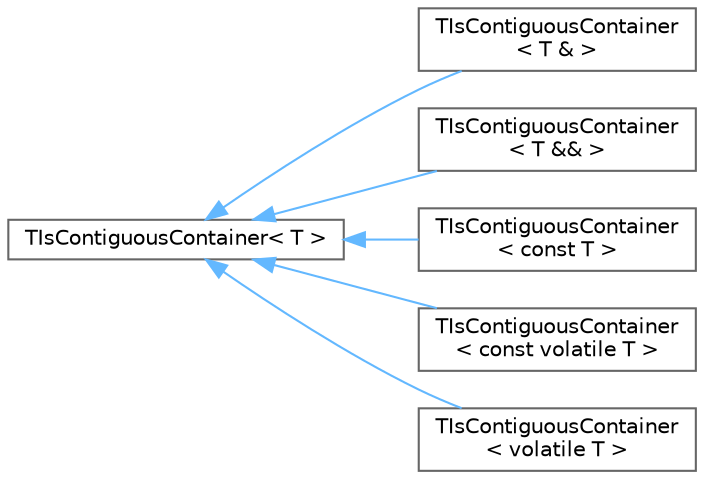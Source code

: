 digraph "Graphical Class Hierarchy"
{
 // INTERACTIVE_SVG=YES
 // LATEX_PDF_SIZE
  bgcolor="transparent";
  edge [fontname=Helvetica,fontsize=10,labelfontname=Helvetica,labelfontsize=10];
  node [fontname=Helvetica,fontsize=10,shape=box,height=0.2,width=0.4];
  rankdir="LR";
  Node0 [id="Node000000",label="TIsContiguousContainer\< T \>",height=0.2,width=0.4,color="grey40", fillcolor="white", style="filled",URL="$d5/dd1/structTIsContiguousContainer.html",tooltip="Traits class which tests if a type is a contiguous container."];
  Node0 -> Node1 [id="edge6363_Node000000_Node000001",dir="back",color="steelblue1",style="solid",tooltip=" "];
  Node1 [id="Node000001",label="TIsContiguousContainer\l\< T & \>",height=0.2,width=0.4,color="grey40", fillcolor="white", style="filled",URL="$d6/dd9/structTIsContiguousContainer_3_01T_01_6_01_4.html",tooltip=" "];
  Node0 -> Node2 [id="edge6364_Node000000_Node000002",dir="back",color="steelblue1",style="solid",tooltip=" "];
  Node2 [id="Node000002",label="TIsContiguousContainer\l\< T && \>",height=0.2,width=0.4,color="grey40", fillcolor="white", style="filled",URL="$dc/dba/structTIsContiguousContainer_3_01T_01_6_6_01_4.html",tooltip=" "];
  Node0 -> Node3 [id="edge6365_Node000000_Node000003",dir="back",color="steelblue1",style="solid",tooltip=" "];
  Node3 [id="Node000003",label="TIsContiguousContainer\l\< const T \>",height=0.2,width=0.4,color="grey40", fillcolor="white", style="filled",URL="$d3/d9b/structTIsContiguousContainer_3_01const_01T_01_4.html",tooltip=" "];
  Node0 -> Node4 [id="edge6366_Node000000_Node000004",dir="back",color="steelblue1",style="solid",tooltip=" "];
  Node4 [id="Node000004",label="TIsContiguousContainer\l\< const volatile T \>",height=0.2,width=0.4,color="grey40", fillcolor="white", style="filled",URL="$d1/d90/structTIsContiguousContainer_3_01const_01volatile_01T_01_4.html",tooltip=" "];
  Node0 -> Node5 [id="edge6367_Node000000_Node000005",dir="back",color="steelblue1",style="solid",tooltip=" "];
  Node5 [id="Node000005",label="TIsContiguousContainer\l\< volatile T \>",height=0.2,width=0.4,color="grey40", fillcolor="white", style="filled",URL="$d1/db4/structTIsContiguousContainer_3_01volatile_01T_01_4.html",tooltip=" "];
}
